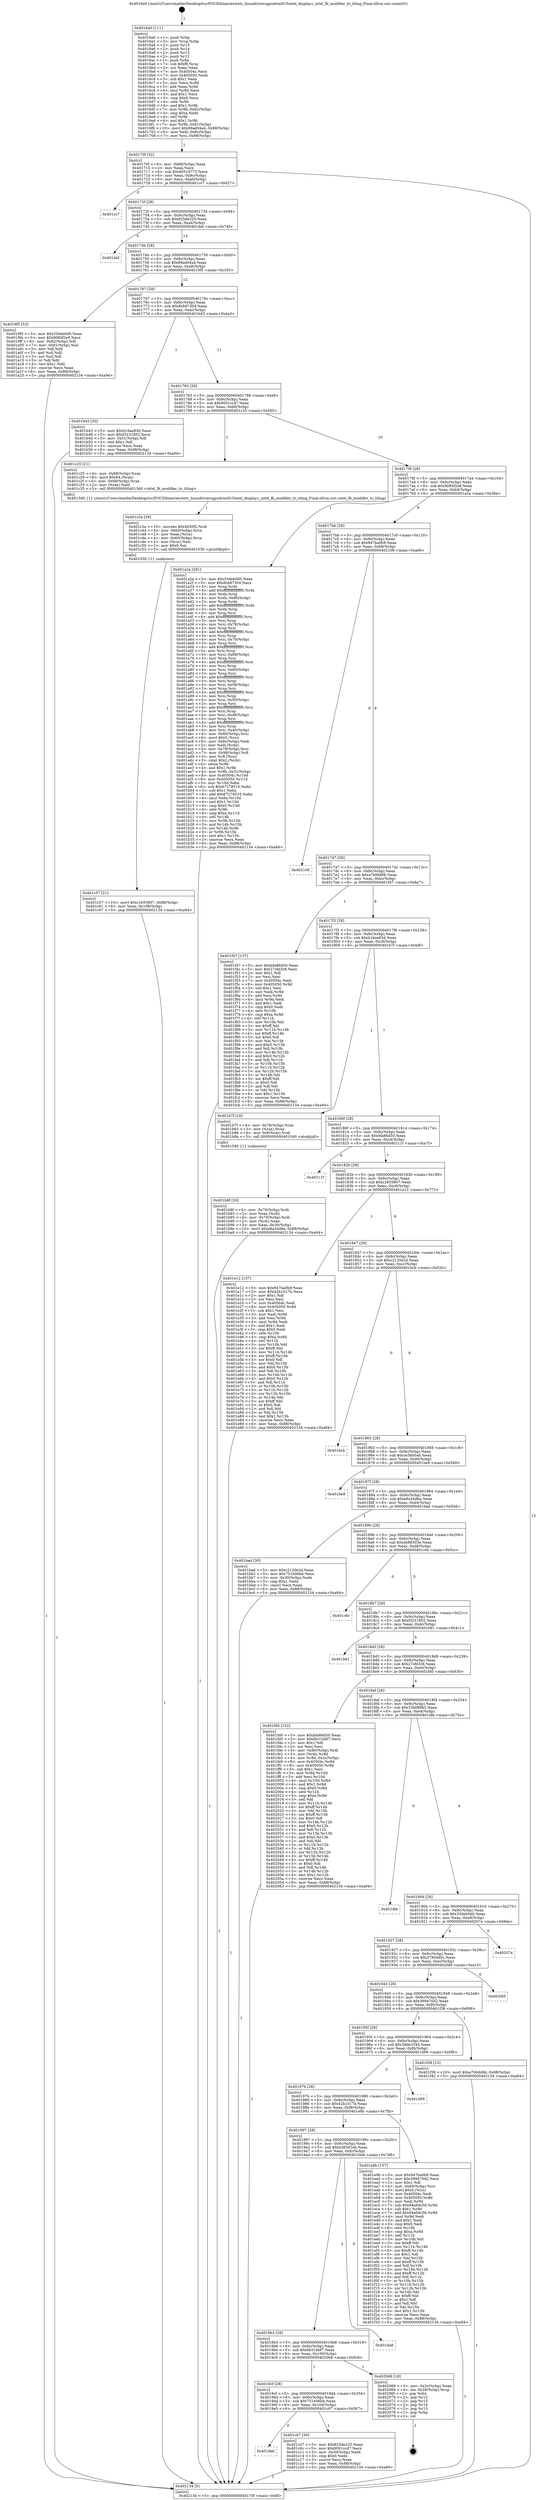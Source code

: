 digraph "0x4016a0" {
  label = "0x4016a0 (/mnt/c/Users/mathe/Desktop/tcc/POCII/binaries/extr_linuxdriversgpudrmi915intel_display.c_intel_fb_modifier_to_tiling_Final-ollvm.out::main(0))"
  labelloc = "t"
  node[shape=record]

  Entry [label="",width=0.3,height=0.3,shape=circle,fillcolor=black,style=filled]
  "0x40170f" [label="{
     0x40170f [32]\l
     | [instrs]\l
     &nbsp;&nbsp;0x40170f \<+6\>: mov -0x88(%rbp),%eax\l
     &nbsp;&nbsp;0x401715 \<+2\>: mov %eax,%ecx\l
     &nbsp;&nbsp;0x401717 \<+6\>: sub $0x80518775,%ecx\l
     &nbsp;&nbsp;0x40171d \<+6\>: mov %eax,-0x9c(%rbp)\l
     &nbsp;&nbsp;0x401723 \<+6\>: mov %ecx,-0xa0(%rbp)\l
     &nbsp;&nbsp;0x401729 \<+6\>: je 0000000000401cc7 \<main+0x627\>\l
  }"]
  "0x401cc7" [label="{
     0x401cc7\l
  }", style=dashed]
  "0x40172f" [label="{
     0x40172f [28]\l
     | [instrs]\l
     &nbsp;&nbsp;0x40172f \<+5\>: jmp 0000000000401734 \<main+0x94\>\l
     &nbsp;&nbsp;0x401734 \<+6\>: mov -0x9c(%rbp),%eax\l
     &nbsp;&nbsp;0x40173a \<+5\>: sub $0x825de225,%eax\l
     &nbsp;&nbsp;0x40173f \<+6\>: mov %eax,-0xa4(%rbp)\l
     &nbsp;&nbsp;0x401745 \<+6\>: je 0000000000401def \<main+0x74f\>\l
  }"]
  Exit [label="",width=0.3,height=0.3,shape=circle,fillcolor=black,style=filled,peripheries=2]
  "0x401def" [label="{
     0x401def\l
  }", style=dashed]
  "0x40174b" [label="{
     0x40174b [28]\l
     | [instrs]\l
     &nbsp;&nbsp;0x40174b \<+5\>: jmp 0000000000401750 \<main+0xb0\>\l
     &nbsp;&nbsp;0x401750 \<+6\>: mov -0x9c(%rbp),%eax\l
     &nbsp;&nbsp;0x401756 \<+5\>: sub $0x89ad04a4,%eax\l
     &nbsp;&nbsp;0x40175b \<+6\>: mov %eax,-0xa8(%rbp)\l
     &nbsp;&nbsp;0x401761 \<+6\>: je 00000000004019f5 \<main+0x355\>\l
  }"]
  "0x401c57" [label="{
     0x401c57 [21]\l
     | [instrs]\l
     &nbsp;&nbsp;0x401c57 \<+10\>: movl $0xc1655807,-0x88(%rbp)\l
     &nbsp;&nbsp;0x401c61 \<+6\>: mov %eax,-0x108(%rbp)\l
     &nbsp;&nbsp;0x401c67 \<+5\>: jmp 0000000000402134 \<main+0xa94\>\l
  }"]
  "0x4019f5" [label="{
     0x4019f5 [53]\l
     | [instrs]\l
     &nbsp;&nbsp;0x4019f5 \<+5\>: mov $0x33deb0d0,%eax\l
     &nbsp;&nbsp;0x4019fa \<+5\>: mov $0x9084f2e9,%ecx\l
     &nbsp;&nbsp;0x4019ff \<+6\>: mov -0x82(%rbp),%dl\l
     &nbsp;&nbsp;0x401a05 \<+7\>: mov -0x81(%rbp),%sil\l
     &nbsp;&nbsp;0x401a0c \<+3\>: mov %dl,%dil\l
     &nbsp;&nbsp;0x401a0f \<+3\>: and %sil,%dil\l
     &nbsp;&nbsp;0x401a12 \<+3\>: xor %sil,%dl\l
     &nbsp;&nbsp;0x401a15 \<+3\>: or %dl,%dil\l
     &nbsp;&nbsp;0x401a18 \<+4\>: test $0x1,%dil\l
     &nbsp;&nbsp;0x401a1c \<+3\>: cmovne %ecx,%eax\l
     &nbsp;&nbsp;0x401a1f \<+6\>: mov %eax,-0x88(%rbp)\l
     &nbsp;&nbsp;0x401a25 \<+5\>: jmp 0000000000402134 \<main+0xa94\>\l
  }"]
  "0x401767" [label="{
     0x401767 [28]\l
     | [instrs]\l
     &nbsp;&nbsp;0x401767 \<+5\>: jmp 000000000040176c \<main+0xcc\>\l
     &nbsp;&nbsp;0x40176c \<+6\>: mov -0x9c(%rbp),%eax\l
     &nbsp;&nbsp;0x401772 \<+5\>: sub $0x8cb87304,%eax\l
     &nbsp;&nbsp;0x401777 \<+6\>: mov %eax,-0xac(%rbp)\l
     &nbsp;&nbsp;0x40177d \<+6\>: je 0000000000401b43 \<main+0x4a3\>\l
  }"]
  "0x402134" [label="{
     0x402134 [5]\l
     | [instrs]\l
     &nbsp;&nbsp;0x402134 \<+5\>: jmp 000000000040170f \<main+0x6f\>\l
  }"]
  "0x4016a0" [label="{
     0x4016a0 [111]\l
     | [instrs]\l
     &nbsp;&nbsp;0x4016a0 \<+1\>: push %rbp\l
     &nbsp;&nbsp;0x4016a1 \<+3\>: mov %rsp,%rbp\l
     &nbsp;&nbsp;0x4016a4 \<+2\>: push %r15\l
     &nbsp;&nbsp;0x4016a6 \<+2\>: push %r14\l
     &nbsp;&nbsp;0x4016a8 \<+2\>: push %r13\l
     &nbsp;&nbsp;0x4016aa \<+2\>: push %r12\l
     &nbsp;&nbsp;0x4016ac \<+1\>: push %rbx\l
     &nbsp;&nbsp;0x4016ad \<+7\>: sub $0xf8,%rsp\l
     &nbsp;&nbsp;0x4016b4 \<+2\>: xor %eax,%eax\l
     &nbsp;&nbsp;0x4016b6 \<+7\>: mov 0x40504c,%ecx\l
     &nbsp;&nbsp;0x4016bd \<+7\>: mov 0x405050,%edx\l
     &nbsp;&nbsp;0x4016c4 \<+3\>: sub $0x1,%eax\l
     &nbsp;&nbsp;0x4016c7 \<+3\>: mov %ecx,%r8d\l
     &nbsp;&nbsp;0x4016ca \<+3\>: add %eax,%r8d\l
     &nbsp;&nbsp;0x4016cd \<+4\>: imul %r8d,%ecx\l
     &nbsp;&nbsp;0x4016d1 \<+3\>: and $0x1,%ecx\l
     &nbsp;&nbsp;0x4016d4 \<+3\>: cmp $0x0,%ecx\l
     &nbsp;&nbsp;0x4016d7 \<+4\>: sete %r9b\l
     &nbsp;&nbsp;0x4016db \<+4\>: and $0x1,%r9b\l
     &nbsp;&nbsp;0x4016df \<+7\>: mov %r9b,-0x82(%rbp)\l
     &nbsp;&nbsp;0x4016e6 \<+3\>: cmp $0xa,%edx\l
     &nbsp;&nbsp;0x4016e9 \<+4\>: setl %r9b\l
     &nbsp;&nbsp;0x4016ed \<+4\>: and $0x1,%r9b\l
     &nbsp;&nbsp;0x4016f1 \<+7\>: mov %r9b,-0x81(%rbp)\l
     &nbsp;&nbsp;0x4016f8 \<+10\>: movl $0x89ad04a4,-0x88(%rbp)\l
     &nbsp;&nbsp;0x401702 \<+6\>: mov %edi,-0x8c(%rbp)\l
     &nbsp;&nbsp;0x401708 \<+7\>: mov %rsi,-0x98(%rbp)\l
  }"]
  "0x401c3a" [label="{
     0x401c3a [29]\l
     | [instrs]\l
     &nbsp;&nbsp;0x401c3a \<+10\>: movabs $0x4030f2,%rdi\l
     &nbsp;&nbsp;0x401c44 \<+4\>: mov -0x60(%rbp),%rcx\l
     &nbsp;&nbsp;0x401c48 \<+2\>: mov %eax,(%rcx)\l
     &nbsp;&nbsp;0x401c4a \<+4\>: mov -0x60(%rbp),%rcx\l
     &nbsp;&nbsp;0x401c4e \<+2\>: mov (%rcx),%esi\l
     &nbsp;&nbsp;0x401c50 \<+2\>: mov $0x0,%al\l
     &nbsp;&nbsp;0x401c52 \<+5\>: call 0000000000401030 \<printf@plt\>\l
     | [calls]\l
     &nbsp;&nbsp;0x401030 \{1\} (unknown)\l
  }"]
  "0x401b43" [label="{
     0x401b43 [30]\l
     | [instrs]\l
     &nbsp;&nbsp;0x401b43 \<+5\>: mov $0xb16ae83d,%eax\l
     &nbsp;&nbsp;0x401b48 \<+5\>: mov $0xf3231802,%ecx\l
     &nbsp;&nbsp;0x401b4d \<+3\>: mov -0x31(%rbp),%dl\l
     &nbsp;&nbsp;0x401b50 \<+3\>: test $0x1,%dl\l
     &nbsp;&nbsp;0x401b53 \<+3\>: cmovne %ecx,%eax\l
     &nbsp;&nbsp;0x401b56 \<+6\>: mov %eax,-0x88(%rbp)\l
     &nbsp;&nbsp;0x401b5c \<+5\>: jmp 0000000000402134 \<main+0xa94\>\l
  }"]
  "0x401783" [label="{
     0x401783 [28]\l
     | [instrs]\l
     &nbsp;&nbsp;0x401783 \<+5\>: jmp 0000000000401788 \<main+0xe8\>\l
     &nbsp;&nbsp;0x401788 \<+6\>: mov -0x9c(%rbp),%eax\l
     &nbsp;&nbsp;0x40178e \<+5\>: sub $0x9001ccd7,%eax\l
     &nbsp;&nbsp;0x401793 \<+6\>: mov %eax,-0xb0(%rbp)\l
     &nbsp;&nbsp;0x401799 \<+6\>: je 0000000000401c25 \<main+0x585\>\l
  }"]
  "0x4019eb" [label="{
     0x4019eb\l
  }", style=dashed]
  "0x401c25" [label="{
     0x401c25 [21]\l
     | [instrs]\l
     &nbsp;&nbsp;0x401c25 \<+4\>: mov -0x68(%rbp),%rax\l
     &nbsp;&nbsp;0x401c29 \<+6\>: movl $0x64,(%rax)\l
     &nbsp;&nbsp;0x401c2f \<+4\>: mov -0x68(%rbp),%rax\l
     &nbsp;&nbsp;0x401c33 \<+2\>: mov (%rax),%edi\l
     &nbsp;&nbsp;0x401c35 \<+5\>: call 00000000004013d0 \<intel_fb_modifier_to_tiling\>\l
     | [calls]\l
     &nbsp;&nbsp;0x4013d0 \{1\} (/mnt/c/Users/mathe/Desktop/tcc/POCII/binaries/extr_linuxdriversgpudrmi915intel_display.c_intel_fb_modifier_to_tiling_Final-ollvm.out::intel_fb_modifier_to_tiling)\l
  }"]
  "0x40179f" [label="{
     0x40179f [28]\l
     | [instrs]\l
     &nbsp;&nbsp;0x40179f \<+5\>: jmp 00000000004017a4 \<main+0x104\>\l
     &nbsp;&nbsp;0x4017a4 \<+6\>: mov -0x9c(%rbp),%eax\l
     &nbsp;&nbsp;0x4017aa \<+5\>: sub $0x9084f2e9,%eax\l
     &nbsp;&nbsp;0x4017af \<+6\>: mov %eax,-0xb4(%rbp)\l
     &nbsp;&nbsp;0x4017b5 \<+6\>: je 0000000000401a2a \<main+0x38a\>\l
  }"]
  "0x401c07" [label="{
     0x401c07 [30]\l
     | [instrs]\l
     &nbsp;&nbsp;0x401c07 \<+5\>: mov $0x825de225,%eax\l
     &nbsp;&nbsp;0x401c0c \<+5\>: mov $0x9001ccd7,%ecx\l
     &nbsp;&nbsp;0x401c11 \<+3\>: mov -0x30(%rbp),%edx\l
     &nbsp;&nbsp;0x401c14 \<+3\>: cmp $0x0,%edx\l
     &nbsp;&nbsp;0x401c17 \<+3\>: cmove %ecx,%eax\l
     &nbsp;&nbsp;0x401c1a \<+6\>: mov %eax,-0x88(%rbp)\l
     &nbsp;&nbsp;0x401c20 \<+5\>: jmp 0000000000402134 \<main+0xa94\>\l
  }"]
  "0x401a2a" [label="{
     0x401a2a [281]\l
     | [instrs]\l
     &nbsp;&nbsp;0x401a2a \<+5\>: mov $0x33deb0d0,%eax\l
     &nbsp;&nbsp;0x401a2f \<+5\>: mov $0x8cb87304,%ecx\l
     &nbsp;&nbsp;0x401a34 \<+3\>: mov %rsp,%rdx\l
     &nbsp;&nbsp;0x401a37 \<+4\>: add $0xfffffffffffffff0,%rdx\l
     &nbsp;&nbsp;0x401a3b \<+3\>: mov %rdx,%rsp\l
     &nbsp;&nbsp;0x401a3e \<+4\>: mov %rdx,-0x80(%rbp)\l
     &nbsp;&nbsp;0x401a42 \<+3\>: mov %rsp,%rdx\l
     &nbsp;&nbsp;0x401a45 \<+4\>: add $0xfffffffffffffff0,%rdx\l
     &nbsp;&nbsp;0x401a49 \<+3\>: mov %rdx,%rsp\l
     &nbsp;&nbsp;0x401a4c \<+3\>: mov %rsp,%rsi\l
     &nbsp;&nbsp;0x401a4f \<+4\>: add $0xfffffffffffffff0,%rsi\l
     &nbsp;&nbsp;0x401a53 \<+3\>: mov %rsi,%rsp\l
     &nbsp;&nbsp;0x401a56 \<+4\>: mov %rsi,-0x78(%rbp)\l
     &nbsp;&nbsp;0x401a5a \<+3\>: mov %rsp,%rsi\l
     &nbsp;&nbsp;0x401a5d \<+4\>: add $0xfffffffffffffff0,%rsi\l
     &nbsp;&nbsp;0x401a61 \<+3\>: mov %rsi,%rsp\l
     &nbsp;&nbsp;0x401a64 \<+4\>: mov %rsi,-0x70(%rbp)\l
     &nbsp;&nbsp;0x401a68 \<+3\>: mov %rsp,%rsi\l
     &nbsp;&nbsp;0x401a6b \<+4\>: add $0xfffffffffffffff0,%rsi\l
     &nbsp;&nbsp;0x401a6f \<+3\>: mov %rsi,%rsp\l
     &nbsp;&nbsp;0x401a72 \<+4\>: mov %rsi,-0x68(%rbp)\l
     &nbsp;&nbsp;0x401a76 \<+3\>: mov %rsp,%rsi\l
     &nbsp;&nbsp;0x401a79 \<+4\>: add $0xfffffffffffffff0,%rsi\l
     &nbsp;&nbsp;0x401a7d \<+3\>: mov %rsi,%rsp\l
     &nbsp;&nbsp;0x401a80 \<+4\>: mov %rsi,-0x60(%rbp)\l
     &nbsp;&nbsp;0x401a84 \<+3\>: mov %rsp,%rsi\l
     &nbsp;&nbsp;0x401a87 \<+4\>: add $0xfffffffffffffff0,%rsi\l
     &nbsp;&nbsp;0x401a8b \<+3\>: mov %rsi,%rsp\l
     &nbsp;&nbsp;0x401a8e \<+4\>: mov %rsi,-0x58(%rbp)\l
     &nbsp;&nbsp;0x401a92 \<+3\>: mov %rsp,%rsi\l
     &nbsp;&nbsp;0x401a95 \<+4\>: add $0xfffffffffffffff0,%rsi\l
     &nbsp;&nbsp;0x401a99 \<+3\>: mov %rsi,%rsp\l
     &nbsp;&nbsp;0x401a9c \<+4\>: mov %rsi,-0x50(%rbp)\l
     &nbsp;&nbsp;0x401aa0 \<+3\>: mov %rsp,%rsi\l
     &nbsp;&nbsp;0x401aa3 \<+4\>: add $0xfffffffffffffff0,%rsi\l
     &nbsp;&nbsp;0x401aa7 \<+3\>: mov %rsi,%rsp\l
     &nbsp;&nbsp;0x401aaa \<+4\>: mov %rsi,-0x48(%rbp)\l
     &nbsp;&nbsp;0x401aae \<+3\>: mov %rsp,%rsi\l
     &nbsp;&nbsp;0x401ab1 \<+4\>: add $0xfffffffffffffff0,%rsi\l
     &nbsp;&nbsp;0x401ab5 \<+3\>: mov %rsi,%rsp\l
     &nbsp;&nbsp;0x401ab8 \<+4\>: mov %rsi,-0x40(%rbp)\l
     &nbsp;&nbsp;0x401abc \<+4\>: mov -0x80(%rbp),%rsi\l
     &nbsp;&nbsp;0x401ac0 \<+6\>: movl $0x0,(%rsi)\l
     &nbsp;&nbsp;0x401ac6 \<+6\>: mov -0x8c(%rbp),%edi\l
     &nbsp;&nbsp;0x401acc \<+2\>: mov %edi,(%rdx)\l
     &nbsp;&nbsp;0x401ace \<+4\>: mov -0x78(%rbp),%rsi\l
     &nbsp;&nbsp;0x401ad2 \<+7\>: mov -0x98(%rbp),%r8\l
     &nbsp;&nbsp;0x401ad9 \<+3\>: mov %r8,(%rsi)\l
     &nbsp;&nbsp;0x401adc \<+3\>: cmpl $0x2,(%rdx)\l
     &nbsp;&nbsp;0x401adf \<+4\>: setne %r9b\l
     &nbsp;&nbsp;0x401ae3 \<+4\>: and $0x1,%r9b\l
     &nbsp;&nbsp;0x401ae7 \<+4\>: mov %r9b,-0x31(%rbp)\l
     &nbsp;&nbsp;0x401aeb \<+8\>: mov 0x40504c,%r10d\l
     &nbsp;&nbsp;0x401af3 \<+8\>: mov 0x405050,%r11d\l
     &nbsp;&nbsp;0x401afb \<+3\>: mov %r10d,%ebx\l
     &nbsp;&nbsp;0x401afe \<+6\>: sub $0x67278510,%ebx\l
     &nbsp;&nbsp;0x401b04 \<+3\>: sub $0x1,%ebx\l
     &nbsp;&nbsp;0x401b07 \<+6\>: add $0x67278510,%ebx\l
     &nbsp;&nbsp;0x401b0d \<+4\>: imul %ebx,%r10d\l
     &nbsp;&nbsp;0x401b11 \<+4\>: and $0x1,%r10d\l
     &nbsp;&nbsp;0x401b15 \<+4\>: cmp $0x0,%r10d\l
     &nbsp;&nbsp;0x401b19 \<+4\>: sete %r9b\l
     &nbsp;&nbsp;0x401b1d \<+4\>: cmp $0xa,%r11d\l
     &nbsp;&nbsp;0x401b21 \<+4\>: setl %r14b\l
     &nbsp;&nbsp;0x401b25 \<+3\>: mov %r9b,%r15b\l
     &nbsp;&nbsp;0x401b28 \<+3\>: and %r14b,%r15b\l
     &nbsp;&nbsp;0x401b2b \<+3\>: xor %r14b,%r9b\l
     &nbsp;&nbsp;0x401b2e \<+3\>: or %r9b,%r15b\l
     &nbsp;&nbsp;0x401b31 \<+4\>: test $0x1,%r15b\l
     &nbsp;&nbsp;0x401b35 \<+3\>: cmovne %ecx,%eax\l
     &nbsp;&nbsp;0x401b38 \<+6\>: mov %eax,-0x88(%rbp)\l
     &nbsp;&nbsp;0x401b3e \<+5\>: jmp 0000000000402134 \<main+0xa94\>\l
  }"]
  "0x4017bb" [label="{
     0x4017bb [28]\l
     | [instrs]\l
     &nbsp;&nbsp;0x4017bb \<+5\>: jmp 00000000004017c0 \<main+0x120\>\l
     &nbsp;&nbsp;0x4017c0 \<+6\>: mov -0x9c(%rbp),%eax\l
     &nbsp;&nbsp;0x4017c6 \<+5\>: sub $0x947ba0b9,%eax\l
     &nbsp;&nbsp;0x4017cb \<+6\>: mov %eax,-0xb8(%rbp)\l
     &nbsp;&nbsp;0x4017d1 \<+6\>: je 0000000000402106 \<main+0xa66\>\l
  }"]
  "0x4019cf" [label="{
     0x4019cf [28]\l
     | [instrs]\l
     &nbsp;&nbsp;0x4019cf \<+5\>: jmp 00000000004019d4 \<main+0x334\>\l
     &nbsp;&nbsp;0x4019d4 \<+6\>: mov -0x9c(%rbp),%eax\l
     &nbsp;&nbsp;0x4019da \<+5\>: sub $0x751b06bb,%eax\l
     &nbsp;&nbsp;0x4019df \<+6\>: mov %eax,-0x104(%rbp)\l
     &nbsp;&nbsp;0x4019e5 \<+6\>: je 0000000000401c07 \<main+0x567\>\l
  }"]
  "0x402068" [label="{
     0x402068 [18]\l
     | [instrs]\l
     &nbsp;&nbsp;0x402068 \<+3\>: mov -0x2c(%rbp),%eax\l
     &nbsp;&nbsp;0x40206b \<+4\>: lea -0x28(%rbp),%rsp\l
     &nbsp;&nbsp;0x40206f \<+1\>: pop %rbx\l
     &nbsp;&nbsp;0x402070 \<+2\>: pop %r12\l
     &nbsp;&nbsp;0x402072 \<+2\>: pop %r13\l
     &nbsp;&nbsp;0x402074 \<+2\>: pop %r14\l
     &nbsp;&nbsp;0x402076 \<+2\>: pop %r15\l
     &nbsp;&nbsp;0x402078 \<+1\>: pop %rbp\l
     &nbsp;&nbsp;0x402079 \<+1\>: ret\l
  }"]
  "0x402106" [label="{
     0x402106\l
  }", style=dashed]
  "0x4017d7" [label="{
     0x4017d7 [28]\l
     | [instrs]\l
     &nbsp;&nbsp;0x4017d7 \<+5\>: jmp 00000000004017dc \<main+0x13c\>\l
     &nbsp;&nbsp;0x4017dc \<+6\>: mov -0x9c(%rbp),%eax\l
     &nbsp;&nbsp;0x4017e2 \<+5\>: sub $0xa7b9dd6b,%eax\l
     &nbsp;&nbsp;0x4017e7 \<+6\>: mov %eax,-0xbc(%rbp)\l
     &nbsp;&nbsp;0x4017ed \<+6\>: je 0000000000401f47 \<main+0x8a7\>\l
  }"]
  "0x4019b3" [label="{
     0x4019b3 [28]\l
     | [instrs]\l
     &nbsp;&nbsp;0x4019b3 \<+5\>: jmp 00000000004019b8 \<main+0x318\>\l
     &nbsp;&nbsp;0x4019b8 \<+6\>: mov -0x9c(%rbp),%eax\l
     &nbsp;&nbsp;0x4019be \<+5\>: sub $0x6b31bbf7,%eax\l
     &nbsp;&nbsp;0x4019c3 \<+6\>: mov %eax,-0x100(%rbp)\l
     &nbsp;&nbsp;0x4019c9 \<+6\>: je 0000000000402068 \<main+0x9c8\>\l
  }"]
  "0x401f47" [label="{
     0x401f47 [137]\l
     | [instrs]\l
     &nbsp;&nbsp;0x401f47 \<+5\>: mov $0xbfa86d50,%eax\l
     &nbsp;&nbsp;0x401f4c \<+5\>: mov $0x27cfd3c8,%ecx\l
     &nbsp;&nbsp;0x401f51 \<+2\>: mov $0x1,%dl\l
     &nbsp;&nbsp;0x401f53 \<+2\>: xor %esi,%esi\l
     &nbsp;&nbsp;0x401f55 \<+7\>: mov 0x40504c,%edi\l
     &nbsp;&nbsp;0x401f5c \<+8\>: mov 0x405050,%r8d\l
     &nbsp;&nbsp;0x401f64 \<+3\>: sub $0x1,%esi\l
     &nbsp;&nbsp;0x401f67 \<+3\>: mov %edi,%r9d\l
     &nbsp;&nbsp;0x401f6a \<+3\>: add %esi,%r9d\l
     &nbsp;&nbsp;0x401f6d \<+4\>: imul %r9d,%edi\l
     &nbsp;&nbsp;0x401f71 \<+3\>: and $0x1,%edi\l
     &nbsp;&nbsp;0x401f74 \<+3\>: cmp $0x0,%edi\l
     &nbsp;&nbsp;0x401f77 \<+4\>: sete %r10b\l
     &nbsp;&nbsp;0x401f7b \<+4\>: cmp $0xa,%r8d\l
     &nbsp;&nbsp;0x401f7f \<+4\>: setl %r11b\l
     &nbsp;&nbsp;0x401f83 \<+3\>: mov %r10b,%bl\l
     &nbsp;&nbsp;0x401f86 \<+3\>: xor $0xff,%bl\l
     &nbsp;&nbsp;0x401f89 \<+3\>: mov %r11b,%r14b\l
     &nbsp;&nbsp;0x401f8c \<+4\>: xor $0xff,%r14b\l
     &nbsp;&nbsp;0x401f90 \<+3\>: xor $0x0,%dl\l
     &nbsp;&nbsp;0x401f93 \<+3\>: mov %bl,%r15b\l
     &nbsp;&nbsp;0x401f96 \<+4\>: and $0x0,%r15b\l
     &nbsp;&nbsp;0x401f9a \<+3\>: and %dl,%r10b\l
     &nbsp;&nbsp;0x401f9d \<+3\>: mov %r14b,%r12b\l
     &nbsp;&nbsp;0x401fa0 \<+4\>: and $0x0,%r12b\l
     &nbsp;&nbsp;0x401fa4 \<+3\>: and %dl,%r11b\l
     &nbsp;&nbsp;0x401fa7 \<+3\>: or %r10b,%r15b\l
     &nbsp;&nbsp;0x401faa \<+3\>: or %r11b,%r12b\l
     &nbsp;&nbsp;0x401fad \<+3\>: xor %r12b,%r15b\l
     &nbsp;&nbsp;0x401fb0 \<+3\>: or %r14b,%bl\l
     &nbsp;&nbsp;0x401fb3 \<+3\>: xor $0xff,%bl\l
     &nbsp;&nbsp;0x401fb6 \<+3\>: or $0x0,%dl\l
     &nbsp;&nbsp;0x401fb9 \<+2\>: and %dl,%bl\l
     &nbsp;&nbsp;0x401fbb \<+3\>: or %bl,%r15b\l
     &nbsp;&nbsp;0x401fbe \<+4\>: test $0x1,%r15b\l
     &nbsp;&nbsp;0x401fc2 \<+3\>: cmovne %ecx,%eax\l
     &nbsp;&nbsp;0x401fc5 \<+6\>: mov %eax,-0x88(%rbp)\l
     &nbsp;&nbsp;0x401fcb \<+5\>: jmp 0000000000402134 \<main+0xa94\>\l
  }"]
  "0x4017f3" [label="{
     0x4017f3 [28]\l
     | [instrs]\l
     &nbsp;&nbsp;0x4017f3 \<+5\>: jmp 00000000004017f8 \<main+0x158\>\l
     &nbsp;&nbsp;0x4017f8 \<+6\>: mov -0x9c(%rbp),%eax\l
     &nbsp;&nbsp;0x4017fe \<+5\>: sub $0xb16ae83d,%eax\l
     &nbsp;&nbsp;0x401803 \<+6\>: mov %eax,-0xc0(%rbp)\l
     &nbsp;&nbsp;0x401809 \<+6\>: je 0000000000401b7f \<main+0x4df\>\l
  }"]
  "0x401da8" [label="{
     0x401da8\l
  }", style=dashed]
  "0x401b7f" [label="{
     0x401b7f [16]\l
     | [instrs]\l
     &nbsp;&nbsp;0x401b7f \<+4\>: mov -0x78(%rbp),%rax\l
     &nbsp;&nbsp;0x401b83 \<+3\>: mov (%rax),%rax\l
     &nbsp;&nbsp;0x401b86 \<+4\>: mov 0x8(%rax),%rdi\l
     &nbsp;&nbsp;0x401b8a \<+5\>: call 0000000000401040 \<atoi@plt\>\l
     | [calls]\l
     &nbsp;&nbsp;0x401040 \{1\} (unknown)\l
  }"]
  "0x40180f" [label="{
     0x40180f [28]\l
     | [instrs]\l
     &nbsp;&nbsp;0x40180f \<+5\>: jmp 0000000000401814 \<main+0x174\>\l
     &nbsp;&nbsp;0x401814 \<+6\>: mov -0x9c(%rbp),%eax\l
     &nbsp;&nbsp;0x40181a \<+5\>: sub $0xbfa86d50,%eax\l
     &nbsp;&nbsp;0x40181f \<+6\>: mov %eax,-0xc4(%rbp)\l
     &nbsp;&nbsp;0x401825 \<+6\>: je 000000000040211f \<main+0xa7f\>\l
  }"]
  "0x401b8f" [label="{
     0x401b8f [30]\l
     | [instrs]\l
     &nbsp;&nbsp;0x401b8f \<+4\>: mov -0x70(%rbp),%rdi\l
     &nbsp;&nbsp;0x401b93 \<+2\>: mov %eax,(%rdi)\l
     &nbsp;&nbsp;0x401b95 \<+4\>: mov -0x70(%rbp),%rdi\l
     &nbsp;&nbsp;0x401b99 \<+2\>: mov (%rdi),%eax\l
     &nbsp;&nbsp;0x401b9b \<+3\>: mov %eax,-0x30(%rbp)\l
     &nbsp;&nbsp;0x401b9e \<+10\>: movl $0xe8a34d6a,-0x88(%rbp)\l
     &nbsp;&nbsp;0x401ba8 \<+5\>: jmp 0000000000402134 \<main+0xa94\>\l
  }"]
  "0x401997" [label="{
     0x401997 [28]\l
     | [instrs]\l
     &nbsp;&nbsp;0x401997 \<+5\>: jmp 000000000040199c \<main+0x2fc\>\l
     &nbsp;&nbsp;0x40199c \<+6\>: mov -0x9c(%rbp),%eax\l
     &nbsp;&nbsp;0x4019a2 \<+5\>: sub $0x6365d1eb,%eax\l
     &nbsp;&nbsp;0x4019a7 \<+6\>: mov %eax,-0xfc(%rbp)\l
     &nbsp;&nbsp;0x4019ad \<+6\>: je 0000000000401da8 \<main+0x708\>\l
  }"]
  "0x40211f" [label="{
     0x40211f\l
  }", style=dashed]
  "0x40182b" [label="{
     0x40182b [28]\l
     | [instrs]\l
     &nbsp;&nbsp;0x40182b \<+5\>: jmp 0000000000401830 \<main+0x190\>\l
     &nbsp;&nbsp;0x401830 \<+6\>: mov -0x9c(%rbp),%eax\l
     &nbsp;&nbsp;0x401836 \<+5\>: sub $0xc1655807,%eax\l
     &nbsp;&nbsp;0x40183b \<+6\>: mov %eax,-0xc8(%rbp)\l
     &nbsp;&nbsp;0x401841 \<+6\>: je 0000000000401e12 \<main+0x772\>\l
  }"]
  "0x401e9b" [label="{
     0x401e9b [157]\l
     | [instrs]\l
     &nbsp;&nbsp;0x401e9b \<+5\>: mov $0x947ba0b9,%eax\l
     &nbsp;&nbsp;0x401ea0 \<+5\>: mov $0x399470d2,%ecx\l
     &nbsp;&nbsp;0x401ea5 \<+2\>: mov $0x1,%dl\l
     &nbsp;&nbsp;0x401ea7 \<+4\>: mov -0x80(%rbp),%rsi\l
     &nbsp;&nbsp;0x401eab \<+6\>: movl $0x0,(%rsi)\l
     &nbsp;&nbsp;0x401eb1 \<+7\>: mov 0x40504c,%edi\l
     &nbsp;&nbsp;0x401eb8 \<+8\>: mov 0x405050,%r8d\l
     &nbsp;&nbsp;0x401ec0 \<+3\>: mov %edi,%r9d\l
     &nbsp;&nbsp;0x401ec3 \<+7\>: sub $0x94a94c58,%r9d\l
     &nbsp;&nbsp;0x401eca \<+4\>: sub $0x1,%r9d\l
     &nbsp;&nbsp;0x401ece \<+7\>: add $0x94a94c58,%r9d\l
     &nbsp;&nbsp;0x401ed5 \<+4\>: imul %r9d,%edi\l
     &nbsp;&nbsp;0x401ed9 \<+3\>: and $0x1,%edi\l
     &nbsp;&nbsp;0x401edc \<+3\>: cmp $0x0,%edi\l
     &nbsp;&nbsp;0x401edf \<+4\>: sete %r10b\l
     &nbsp;&nbsp;0x401ee3 \<+4\>: cmp $0xa,%r8d\l
     &nbsp;&nbsp;0x401ee7 \<+4\>: setl %r11b\l
     &nbsp;&nbsp;0x401eeb \<+3\>: mov %r10b,%bl\l
     &nbsp;&nbsp;0x401eee \<+3\>: xor $0xff,%bl\l
     &nbsp;&nbsp;0x401ef1 \<+3\>: mov %r11b,%r14b\l
     &nbsp;&nbsp;0x401ef4 \<+4\>: xor $0xff,%r14b\l
     &nbsp;&nbsp;0x401ef8 \<+3\>: xor $0x1,%dl\l
     &nbsp;&nbsp;0x401efb \<+3\>: mov %bl,%r15b\l
     &nbsp;&nbsp;0x401efe \<+4\>: and $0xff,%r15b\l
     &nbsp;&nbsp;0x401f02 \<+3\>: and %dl,%r10b\l
     &nbsp;&nbsp;0x401f05 \<+3\>: mov %r14b,%r12b\l
     &nbsp;&nbsp;0x401f08 \<+4\>: and $0xff,%r12b\l
     &nbsp;&nbsp;0x401f0c \<+3\>: and %dl,%r11b\l
     &nbsp;&nbsp;0x401f0f \<+3\>: or %r10b,%r15b\l
     &nbsp;&nbsp;0x401f12 \<+3\>: or %r11b,%r12b\l
     &nbsp;&nbsp;0x401f15 \<+3\>: xor %r12b,%r15b\l
     &nbsp;&nbsp;0x401f18 \<+3\>: or %r14b,%bl\l
     &nbsp;&nbsp;0x401f1b \<+3\>: xor $0xff,%bl\l
     &nbsp;&nbsp;0x401f1e \<+3\>: or $0x1,%dl\l
     &nbsp;&nbsp;0x401f21 \<+2\>: and %dl,%bl\l
     &nbsp;&nbsp;0x401f23 \<+3\>: or %bl,%r15b\l
     &nbsp;&nbsp;0x401f26 \<+4\>: test $0x1,%r15b\l
     &nbsp;&nbsp;0x401f2a \<+3\>: cmovne %ecx,%eax\l
     &nbsp;&nbsp;0x401f2d \<+6\>: mov %eax,-0x88(%rbp)\l
     &nbsp;&nbsp;0x401f33 \<+5\>: jmp 0000000000402134 \<main+0xa94\>\l
  }"]
  "0x401e12" [label="{
     0x401e12 [137]\l
     | [instrs]\l
     &nbsp;&nbsp;0x401e12 \<+5\>: mov $0x947ba0b9,%eax\l
     &nbsp;&nbsp;0x401e17 \<+5\>: mov $0x42b1017b,%ecx\l
     &nbsp;&nbsp;0x401e1c \<+2\>: mov $0x1,%dl\l
     &nbsp;&nbsp;0x401e1e \<+2\>: xor %esi,%esi\l
     &nbsp;&nbsp;0x401e20 \<+7\>: mov 0x40504c,%edi\l
     &nbsp;&nbsp;0x401e27 \<+8\>: mov 0x405050,%r8d\l
     &nbsp;&nbsp;0x401e2f \<+3\>: sub $0x1,%esi\l
     &nbsp;&nbsp;0x401e32 \<+3\>: mov %edi,%r9d\l
     &nbsp;&nbsp;0x401e35 \<+3\>: add %esi,%r9d\l
     &nbsp;&nbsp;0x401e38 \<+4\>: imul %r9d,%edi\l
     &nbsp;&nbsp;0x401e3c \<+3\>: and $0x1,%edi\l
     &nbsp;&nbsp;0x401e3f \<+3\>: cmp $0x0,%edi\l
     &nbsp;&nbsp;0x401e42 \<+4\>: sete %r10b\l
     &nbsp;&nbsp;0x401e46 \<+4\>: cmp $0xa,%r8d\l
     &nbsp;&nbsp;0x401e4a \<+4\>: setl %r11b\l
     &nbsp;&nbsp;0x401e4e \<+3\>: mov %r10b,%bl\l
     &nbsp;&nbsp;0x401e51 \<+3\>: xor $0xff,%bl\l
     &nbsp;&nbsp;0x401e54 \<+3\>: mov %r11b,%r14b\l
     &nbsp;&nbsp;0x401e57 \<+4\>: xor $0xff,%r14b\l
     &nbsp;&nbsp;0x401e5b \<+3\>: xor $0x0,%dl\l
     &nbsp;&nbsp;0x401e5e \<+3\>: mov %bl,%r15b\l
     &nbsp;&nbsp;0x401e61 \<+4\>: and $0x0,%r15b\l
     &nbsp;&nbsp;0x401e65 \<+3\>: and %dl,%r10b\l
     &nbsp;&nbsp;0x401e68 \<+3\>: mov %r14b,%r12b\l
     &nbsp;&nbsp;0x401e6b \<+4\>: and $0x0,%r12b\l
     &nbsp;&nbsp;0x401e6f \<+3\>: and %dl,%r11b\l
     &nbsp;&nbsp;0x401e72 \<+3\>: or %r10b,%r15b\l
     &nbsp;&nbsp;0x401e75 \<+3\>: or %r11b,%r12b\l
     &nbsp;&nbsp;0x401e78 \<+3\>: xor %r12b,%r15b\l
     &nbsp;&nbsp;0x401e7b \<+3\>: or %r14b,%bl\l
     &nbsp;&nbsp;0x401e7e \<+3\>: xor $0xff,%bl\l
     &nbsp;&nbsp;0x401e81 \<+3\>: or $0x0,%dl\l
     &nbsp;&nbsp;0x401e84 \<+2\>: and %dl,%bl\l
     &nbsp;&nbsp;0x401e86 \<+3\>: or %bl,%r15b\l
     &nbsp;&nbsp;0x401e89 \<+4\>: test $0x1,%r15b\l
     &nbsp;&nbsp;0x401e8d \<+3\>: cmovne %ecx,%eax\l
     &nbsp;&nbsp;0x401e90 \<+6\>: mov %eax,-0x88(%rbp)\l
     &nbsp;&nbsp;0x401e96 \<+5\>: jmp 0000000000402134 \<main+0xa94\>\l
  }"]
  "0x401847" [label="{
     0x401847 [28]\l
     | [instrs]\l
     &nbsp;&nbsp;0x401847 \<+5\>: jmp 000000000040184c \<main+0x1ac\>\l
     &nbsp;&nbsp;0x40184c \<+6\>: mov -0x9c(%rbp),%eax\l
     &nbsp;&nbsp;0x401852 \<+5\>: sub $0xc2120e2d,%eax\l
     &nbsp;&nbsp;0x401857 \<+6\>: mov %eax,-0xcc(%rbp)\l
     &nbsp;&nbsp;0x40185d \<+6\>: je 0000000000401bcb \<main+0x52b\>\l
  }"]
  "0x40197b" [label="{
     0x40197b [28]\l
     | [instrs]\l
     &nbsp;&nbsp;0x40197b \<+5\>: jmp 0000000000401980 \<main+0x2e0\>\l
     &nbsp;&nbsp;0x401980 \<+6\>: mov -0x9c(%rbp),%eax\l
     &nbsp;&nbsp;0x401986 \<+5\>: sub $0x42b1017b,%eax\l
     &nbsp;&nbsp;0x40198b \<+6\>: mov %eax,-0xf8(%rbp)\l
     &nbsp;&nbsp;0x401991 \<+6\>: je 0000000000401e9b \<main+0x7fb\>\l
  }"]
  "0x401bcb" [label="{
     0x401bcb\l
  }", style=dashed]
  "0x401863" [label="{
     0x401863 [28]\l
     | [instrs]\l
     &nbsp;&nbsp;0x401863 \<+5\>: jmp 0000000000401868 \<main+0x1c8\>\l
     &nbsp;&nbsp;0x401868 \<+6\>: mov -0x9c(%rbp),%eax\l
     &nbsp;&nbsp;0x40186e \<+5\>: sub $0xce3bb5ab,%eax\l
     &nbsp;&nbsp;0x401873 \<+6\>: mov %eax,-0xd0(%rbp)\l
     &nbsp;&nbsp;0x401879 \<+6\>: je 0000000000401be9 \<main+0x549\>\l
  }"]
  "0x401d99" [label="{
     0x401d99\l
  }", style=dashed]
  "0x401be9" [label="{
     0x401be9\l
  }", style=dashed]
  "0x40187f" [label="{
     0x40187f [28]\l
     | [instrs]\l
     &nbsp;&nbsp;0x40187f \<+5\>: jmp 0000000000401884 \<main+0x1e4\>\l
     &nbsp;&nbsp;0x401884 \<+6\>: mov -0x9c(%rbp),%eax\l
     &nbsp;&nbsp;0x40188a \<+5\>: sub $0xe8a34d6a,%eax\l
     &nbsp;&nbsp;0x40188f \<+6\>: mov %eax,-0xd4(%rbp)\l
     &nbsp;&nbsp;0x401895 \<+6\>: je 0000000000401bad \<main+0x50d\>\l
  }"]
  "0x40195f" [label="{
     0x40195f [28]\l
     | [instrs]\l
     &nbsp;&nbsp;0x40195f \<+5\>: jmp 0000000000401964 \<main+0x2c4\>\l
     &nbsp;&nbsp;0x401964 \<+6\>: mov -0x9c(%rbp),%eax\l
     &nbsp;&nbsp;0x40196a \<+5\>: sub $0x39de3344,%eax\l
     &nbsp;&nbsp;0x40196f \<+6\>: mov %eax,-0xf4(%rbp)\l
     &nbsp;&nbsp;0x401975 \<+6\>: je 0000000000401d99 \<main+0x6f9\>\l
  }"]
  "0x401bad" [label="{
     0x401bad [30]\l
     | [instrs]\l
     &nbsp;&nbsp;0x401bad \<+5\>: mov $0xc2120e2d,%eax\l
     &nbsp;&nbsp;0x401bb2 \<+5\>: mov $0x751b06bb,%ecx\l
     &nbsp;&nbsp;0x401bb7 \<+3\>: mov -0x30(%rbp),%edx\l
     &nbsp;&nbsp;0x401bba \<+3\>: cmp $0x1,%edx\l
     &nbsp;&nbsp;0x401bbd \<+3\>: cmovl %ecx,%eax\l
     &nbsp;&nbsp;0x401bc0 \<+6\>: mov %eax,-0x88(%rbp)\l
     &nbsp;&nbsp;0x401bc6 \<+5\>: jmp 0000000000402134 \<main+0xa94\>\l
  }"]
  "0x40189b" [label="{
     0x40189b [28]\l
     | [instrs]\l
     &nbsp;&nbsp;0x40189b \<+5\>: jmp 00000000004018a0 \<main+0x200\>\l
     &nbsp;&nbsp;0x4018a0 \<+6\>: mov -0x9c(%rbp),%eax\l
     &nbsp;&nbsp;0x4018a6 \<+5\>: sub $0xeb88303e,%eax\l
     &nbsp;&nbsp;0x4018ab \<+6\>: mov %eax,-0xd8(%rbp)\l
     &nbsp;&nbsp;0x4018b1 \<+6\>: je 0000000000401c6c \<main+0x5cc\>\l
  }"]
  "0x401f38" [label="{
     0x401f38 [15]\l
     | [instrs]\l
     &nbsp;&nbsp;0x401f38 \<+10\>: movl $0xa7b9dd6b,-0x88(%rbp)\l
     &nbsp;&nbsp;0x401f42 \<+5\>: jmp 0000000000402134 \<main+0xa94\>\l
  }"]
  "0x401c6c" [label="{
     0x401c6c\l
  }", style=dashed]
  "0x4018b7" [label="{
     0x4018b7 [28]\l
     | [instrs]\l
     &nbsp;&nbsp;0x4018b7 \<+5\>: jmp 00000000004018bc \<main+0x21c\>\l
     &nbsp;&nbsp;0x4018bc \<+6\>: mov -0x9c(%rbp),%eax\l
     &nbsp;&nbsp;0x4018c2 \<+5\>: sub $0xf3231802,%eax\l
     &nbsp;&nbsp;0x4018c7 \<+6\>: mov %eax,-0xdc(%rbp)\l
     &nbsp;&nbsp;0x4018cd \<+6\>: je 0000000000401b61 \<main+0x4c1\>\l
  }"]
  "0x401943" [label="{
     0x401943 [28]\l
     | [instrs]\l
     &nbsp;&nbsp;0x401943 \<+5\>: jmp 0000000000401948 \<main+0x2a8\>\l
     &nbsp;&nbsp;0x401948 \<+6\>: mov -0x9c(%rbp),%eax\l
     &nbsp;&nbsp;0x40194e \<+5\>: sub $0x399470d2,%eax\l
     &nbsp;&nbsp;0x401953 \<+6\>: mov %eax,-0xf0(%rbp)\l
     &nbsp;&nbsp;0x401959 \<+6\>: je 0000000000401f38 \<main+0x898\>\l
  }"]
  "0x401b61" [label="{
     0x401b61\l
  }", style=dashed]
  "0x4018d3" [label="{
     0x4018d3 [28]\l
     | [instrs]\l
     &nbsp;&nbsp;0x4018d3 \<+5\>: jmp 00000000004018d8 \<main+0x238\>\l
     &nbsp;&nbsp;0x4018d8 \<+6\>: mov -0x9c(%rbp),%eax\l
     &nbsp;&nbsp;0x4018de \<+5\>: sub $0x27cfd3c8,%eax\l
     &nbsp;&nbsp;0x4018e3 \<+6\>: mov %eax,-0xe0(%rbp)\l
     &nbsp;&nbsp;0x4018e9 \<+6\>: je 0000000000401fd0 \<main+0x930\>\l
  }"]
  "0x4020bf" [label="{
     0x4020bf\l
  }", style=dashed]
  "0x401fd0" [label="{
     0x401fd0 [152]\l
     | [instrs]\l
     &nbsp;&nbsp;0x401fd0 \<+5\>: mov $0xbfa86d50,%eax\l
     &nbsp;&nbsp;0x401fd5 \<+5\>: mov $0x6b31bbf7,%ecx\l
     &nbsp;&nbsp;0x401fda \<+2\>: mov $0x1,%dl\l
     &nbsp;&nbsp;0x401fdc \<+2\>: xor %esi,%esi\l
     &nbsp;&nbsp;0x401fde \<+4\>: mov -0x80(%rbp),%rdi\l
     &nbsp;&nbsp;0x401fe2 \<+3\>: mov (%rdi),%r8d\l
     &nbsp;&nbsp;0x401fe5 \<+4\>: mov %r8d,-0x2c(%rbp)\l
     &nbsp;&nbsp;0x401fe9 \<+8\>: mov 0x40504c,%r8d\l
     &nbsp;&nbsp;0x401ff1 \<+8\>: mov 0x405050,%r9d\l
     &nbsp;&nbsp;0x401ff9 \<+3\>: sub $0x1,%esi\l
     &nbsp;&nbsp;0x401ffc \<+3\>: mov %r8d,%r10d\l
     &nbsp;&nbsp;0x401fff \<+3\>: add %esi,%r10d\l
     &nbsp;&nbsp;0x402002 \<+4\>: imul %r10d,%r8d\l
     &nbsp;&nbsp;0x402006 \<+4\>: and $0x1,%r8d\l
     &nbsp;&nbsp;0x40200a \<+4\>: cmp $0x0,%r8d\l
     &nbsp;&nbsp;0x40200e \<+4\>: sete %r11b\l
     &nbsp;&nbsp;0x402012 \<+4\>: cmp $0xa,%r9d\l
     &nbsp;&nbsp;0x402016 \<+3\>: setl %bl\l
     &nbsp;&nbsp;0x402019 \<+3\>: mov %r11b,%r14b\l
     &nbsp;&nbsp;0x40201c \<+4\>: xor $0xff,%r14b\l
     &nbsp;&nbsp;0x402020 \<+3\>: mov %bl,%r15b\l
     &nbsp;&nbsp;0x402023 \<+4\>: xor $0xff,%r15b\l
     &nbsp;&nbsp;0x402027 \<+3\>: xor $0x0,%dl\l
     &nbsp;&nbsp;0x40202a \<+3\>: mov %r14b,%r12b\l
     &nbsp;&nbsp;0x40202d \<+4\>: and $0x0,%r12b\l
     &nbsp;&nbsp;0x402031 \<+3\>: and %dl,%r11b\l
     &nbsp;&nbsp;0x402034 \<+3\>: mov %r15b,%r13b\l
     &nbsp;&nbsp;0x402037 \<+4\>: and $0x0,%r13b\l
     &nbsp;&nbsp;0x40203b \<+2\>: and %dl,%bl\l
     &nbsp;&nbsp;0x40203d \<+3\>: or %r11b,%r12b\l
     &nbsp;&nbsp;0x402040 \<+3\>: or %bl,%r13b\l
     &nbsp;&nbsp;0x402043 \<+3\>: xor %r13b,%r12b\l
     &nbsp;&nbsp;0x402046 \<+3\>: or %r15b,%r14b\l
     &nbsp;&nbsp;0x402049 \<+4\>: xor $0xff,%r14b\l
     &nbsp;&nbsp;0x40204d \<+3\>: or $0x0,%dl\l
     &nbsp;&nbsp;0x402050 \<+3\>: and %dl,%r14b\l
     &nbsp;&nbsp;0x402053 \<+3\>: or %r14b,%r12b\l
     &nbsp;&nbsp;0x402056 \<+4\>: test $0x1,%r12b\l
     &nbsp;&nbsp;0x40205a \<+3\>: cmovne %ecx,%eax\l
     &nbsp;&nbsp;0x40205d \<+6\>: mov %eax,-0x88(%rbp)\l
     &nbsp;&nbsp;0x402063 \<+5\>: jmp 0000000000402134 \<main+0xa94\>\l
  }"]
  "0x4018ef" [label="{
     0x4018ef [28]\l
     | [instrs]\l
     &nbsp;&nbsp;0x4018ef \<+5\>: jmp 00000000004018f4 \<main+0x254\>\l
     &nbsp;&nbsp;0x4018f4 \<+6\>: mov -0x9c(%rbp),%eax\l
     &nbsp;&nbsp;0x4018fa \<+5\>: sub $0x33b089b3,%eax\l
     &nbsp;&nbsp;0x4018ff \<+6\>: mov %eax,-0xe4(%rbp)\l
     &nbsp;&nbsp;0x401905 \<+6\>: je 0000000000401dfe \<main+0x75e\>\l
  }"]
  "0x401927" [label="{
     0x401927 [28]\l
     | [instrs]\l
     &nbsp;&nbsp;0x401927 \<+5\>: jmp 000000000040192c \<main+0x28c\>\l
     &nbsp;&nbsp;0x40192c \<+6\>: mov -0x9c(%rbp),%eax\l
     &nbsp;&nbsp;0x401932 \<+5\>: sub $0x3780dd5c,%eax\l
     &nbsp;&nbsp;0x401937 \<+6\>: mov %eax,-0xec(%rbp)\l
     &nbsp;&nbsp;0x40193d \<+6\>: je 00000000004020bf \<main+0xa1f\>\l
  }"]
  "0x401dfe" [label="{
     0x401dfe\l
  }", style=dashed]
  "0x40190b" [label="{
     0x40190b [28]\l
     | [instrs]\l
     &nbsp;&nbsp;0x40190b \<+5\>: jmp 0000000000401910 \<main+0x270\>\l
     &nbsp;&nbsp;0x401910 \<+6\>: mov -0x9c(%rbp),%eax\l
     &nbsp;&nbsp;0x401916 \<+5\>: sub $0x33deb0d0,%eax\l
     &nbsp;&nbsp;0x40191b \<+6\>: mov %eax,-0xe8(%rbp)\l
     &nbsp;&nbsp;0x401921 \<+6\>: je 000000000040207a \<main+0x9da\>\l
  }"]
  "0x40207a" [label="{
     0x40207a\l
  }", style=dashed]
  Entry -> "0x4016a0" [label=" 1"]
  "0x40170f" -> "0x401cc7" [label=" 0"]
  "0x40170f" -> "0x40172f" [label=" 13"]
  "0x402068" -> Exit [label=" 1"]
  "0x40172f" -> "0x401def" [label=" 0"]
  "0x40172f" -> "0x40174b" [label=" 13"]
  "0x401fd0" -> "0x402134" [label=" 1"]
  "0x40174b" -> "0x4019f5" [label=" 1"]
  "0x40174b" -> "0x401767" [label=" 12"]
  "0x4019f5" -> "0x402134" [label=" 1"]
  "0x4016a0" -> "0x40170f" [label=" 1"]
  "0x402134" -> "0x40170f" [label=" 12"]
  "0x401f47" -> "0x402134" [label=" 1"]
  "0x401767" -> "0x401b43" [label=" 1"]
  "0x401767" -> "0x401783" [label=" 11"]
  "0x401f38" -> "0x402134" [label=" 1"]
  "0x401783" -> "0x401c25" [label=" 1"]
  "0x401783" -> "0x40179f" [label=" 10"]
  "0x401e9b" -> "0x402134" [label=" 1"]
  "0x40179f" -> "0x401a2a" [label=" 1"]
  "0x40179f" -> "0x4017bb" [label=" 9"]
  "0x401e12" -> "0x402134" [label=" 1"]
  "0x401a2a" -> "0x402134" [label=" 1"]
  "0x401b43" -> "0x402134" [label=" 1"]
  "0x401c3a" -> "0x401c57" [label=" 1"]
  "0x4017bb" -> "0x402106" [label=" 0"]
  "0x4017bb" -> "0x4017d7" [label=" 9"]
  "0x401c25" -> "0x401c3a" [label=" 1"]
  "0x4017d7" -> "0x401f47" [label=" 1"]
  "0x4017d7" -> "0x4017f3" [label=" 8"]
  "0x4019cf" -> "0x4019eb" [label=" 0"]
  "0x4017f3" -> "0x401b7f" [label=" 1"]
  "0x4017f3" -> "0x40180f" [label=" 7"]
  "0x401b7f" -> "0x401b8f" [label=" 1"]
  "0x401b8f" -> "0x402134" [label=" 1"]
  "0x4019cf" -> "0x401c07" [label=" 1"]
  "0x40180f" -> "0x40211f" [label=" 0"]
  "0x40180f" -> "0x40182b" [label=" 7"]
  "0x4019b3" -> "0x4019cf" [label=" 1"]
  "0x40182b" -> "0x401e12" [label=" 1"]
  "0x40182b" -> "0x401847" [label=" 6"]
  "0x4019b3" -> "0x402068" [label=" 1"]
  "0x401847" -> "0x401bcb" [label=" 0"]
  "0x401847" -> "0x401863" [label=" 6"]
  "0x401997" -> "0x4019b3" [label=" 2"]
  "0x401863" -> "0x401be9" [label=" 0"]
  "0x401863" -> "0x40187f" [label=" 6"]
  "0x401997" -> "0x401da8" [label=" 0"]
  "0x40187f" -> "0x401bad" [label=" 1"]
  "0x40187f" -> "0x40189b" [label=" 5"]
  "0x401bad" -> "0x402134" [label=" 1"]
  "0x40197b" -> "0x401997" [label=" 2"]
  "0x40189b" -> "0x401c6c" [label=" 0"]
  "0x40189b" -> "0x4018b7" [label=" 5"]
  "0x40197b" -> "0x401e9b" [label=" 1"]
  "0x4018b7" -> "0x401b61" [label=" 0"]
  "0x4018b7" -> "0x4018d3" [label=" 5"]
  "0x40195f" -> "0x40197b" [label=" 3"]
  "0x4018d3" -> "0x401fd0" [label=" 1"]
  "0x4018d3" -> "0x4018ef" [label=" 4"]
  "0x40195f" -> "0x401d99" [label=" 0"]
  "0x4018ef" -> "0x401dfe" [label=" 0"]
  "0x4018ef" -> "0x40190b" [label=" 4"]
  "0x401943" -> "0x40195f" [label=" 3"]
  "0x40190b" -> "0x40207a" [label=" 0"]
  "0x40190b" -> "0x401927" [label=" 4"]
  "0x401c57" -> "0x402134" [label=" 1"]
  "0x401927" -> "0x4020bf" [label=" 0"]
  "0x401927" -> "0x401943" [label=" 4"]
  "0x401c07" -> "0x402134" [label=" 1"]
  "0x401943" -> "0x401f38" [label=" 1"]
}
